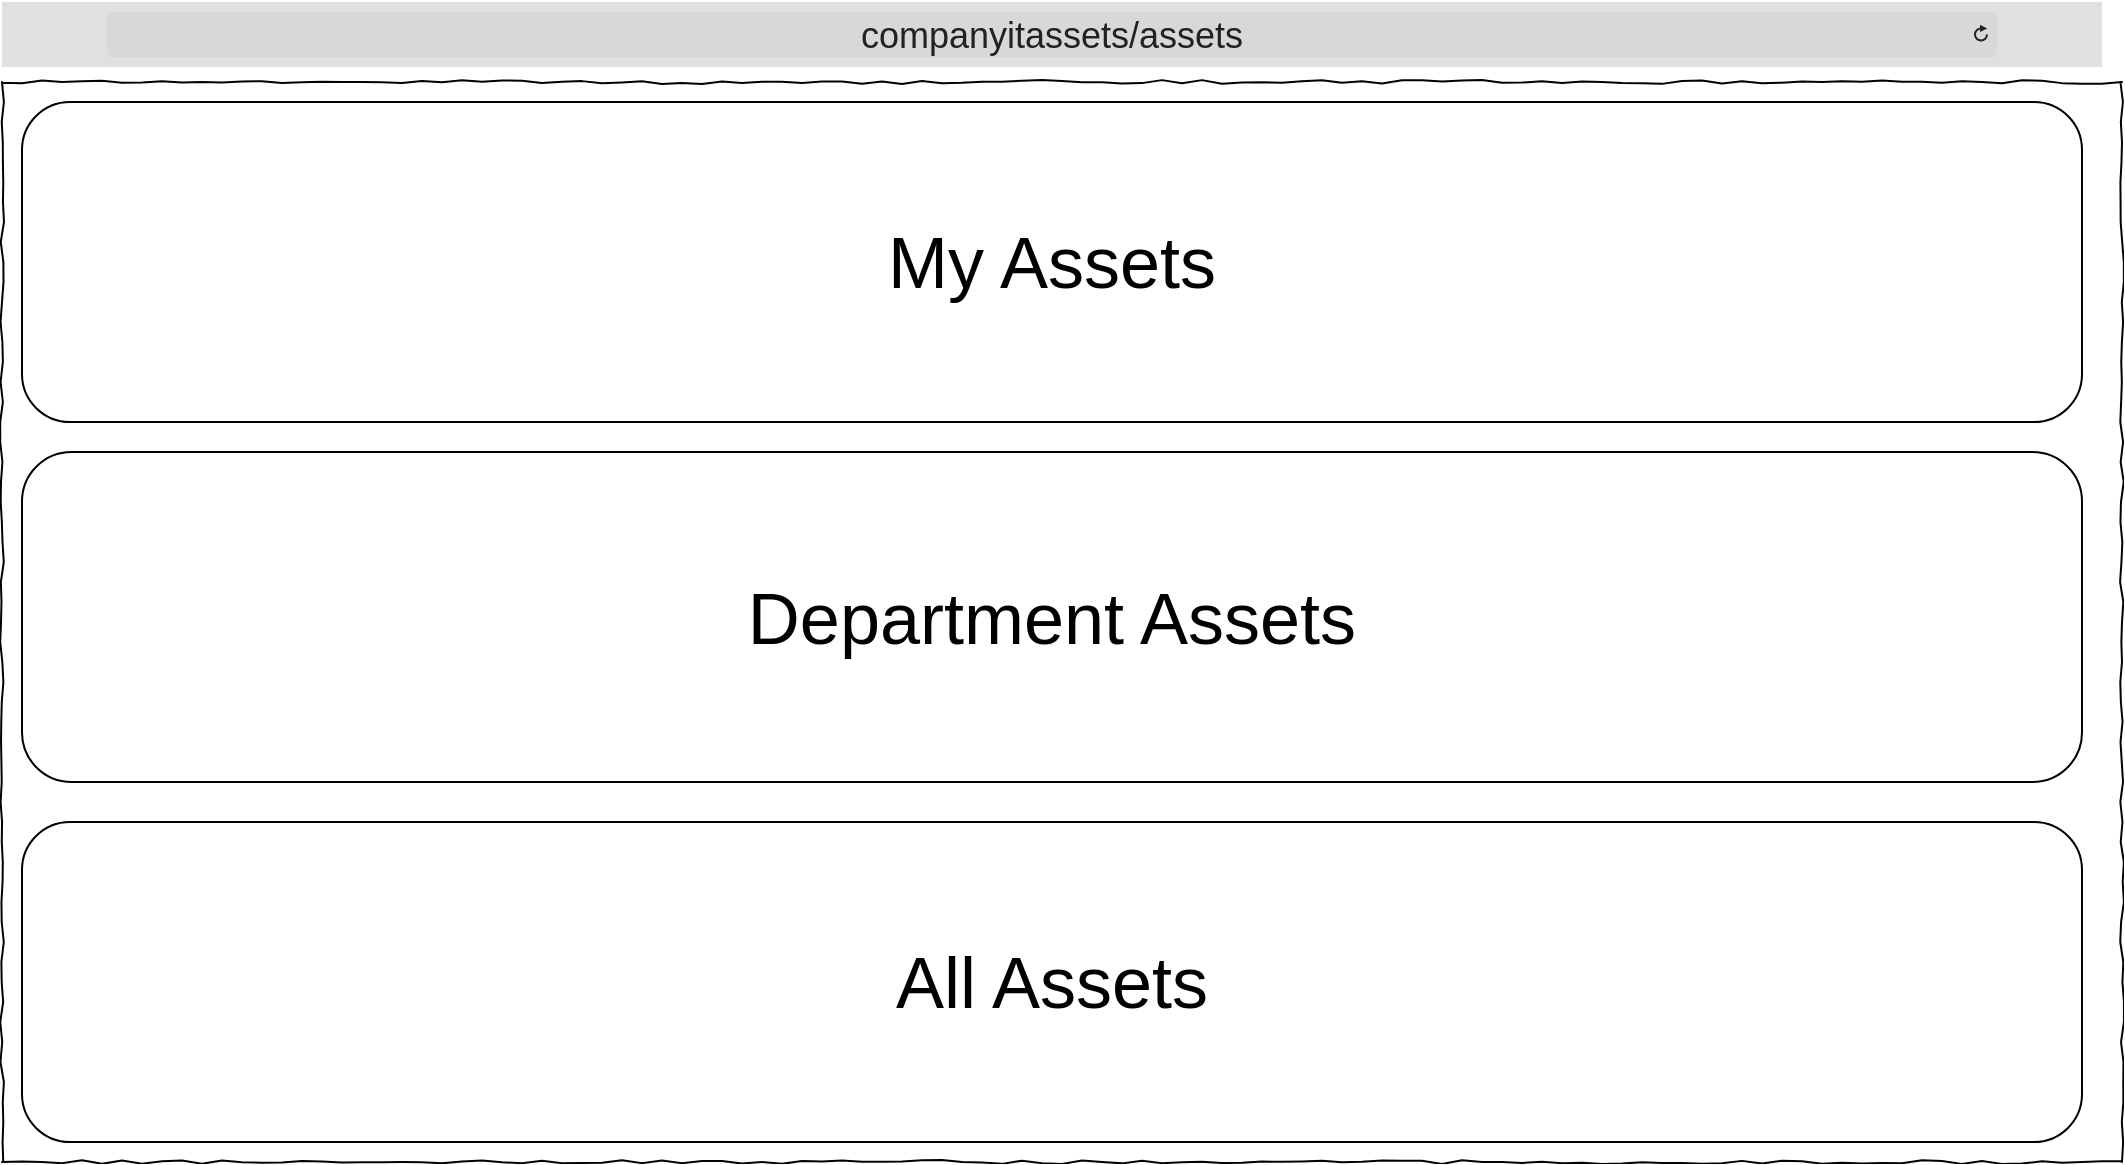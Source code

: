 <mxfile version="26.0.11">
  <diagram name="Page-1" id="03018318-947c-dd8e-b7a3-06fadd420f32">
    <mxGraphModel dx="3354" dy="1258" grid="1" gridSize="10" guides="1" tooltips="1" connect="1" arrows="1" fold="1" page="1" pageScale="1" pageWidth="1100" pageHeight="850" background="none" math="0" shadow="0">
      <root>
        <mxCell id="0" />
        <mxCell id="1" parent="0" />
        <mxCell id="677b7b8949515195-1" value="" style="whiteSpace=wrap;html=1;rounded=0;shadow=0;labelBackgroundColor=none;strokeColor=#000000;strokeWidth=1;fillColor=none;fontFamily=Verdana;fontSize=12;fontColor=#000000;align=center;comic=1;" parent="1" vertex="1">
          <mxGeometry x="20" y="40" width="1060" height="540" as="geometry" />
        </mxCell>
        <mxCell id="zX-MKMj06BqSPDNbv460-1" value="&lt;font style=&quot;font-size: 18px;&quot;&gt;companyitassets/assets&lt;/font&gt;" style="html=1;strokeWidth=1;shadow=0;dashed=0;shape=mxgraph.ios7ui.url;fillColor=#e0e0e0;strokeColor=#c0c0c0;buttonText=;strokeColor2=#222222;fontColor=#222222;fontSize=8;spacingTop=2;align=center;whiteSpace=wrap;" parent="1" vertex="1">
          <mxGeometry x="20" width="1050" height="32.5" as="geometry" />
        </mxCell>
        <mxCell id="q__RslD6Sh-QBpy7nE1z-1" value="&lt;font style=&quot;font-size: 36px;&quot;&gt;My Assets&lt;/font&gt;" style="rounded=1;whiteSpace=wrap;html=1;" vertex="1" parent="1">
          <mxGeometry x="30" y="50" width="1030" height="160" as="geometry" />
        </mxCell>
        <mxCell id="q__RslD6Sh-QBpy7nE1z-2" value="&lt;font style=&quot;font-size: 36px;&quot;&gt;Department Assets&lt;/font&gt;" style="rounded=1;whiteSpace=wrap;html=1;" vertex="1" parent="1">
          <mxGeometry x="30" y="225" width="1030" height="165" as="geometry" />
        </mxCell>
        <mxCell id="q__RslD6Sh-QBpy7nE1z-3" value="&lt;font style=&quot;font-size: 36px;&quot;&gt;All Assets&lt;/font&gt;" style="rounded=1;whiteSpace=wrap;html=1;" vertex="1" parent="1">
          <mxGeometry x="30" y="410" width="1030" height="160" as="geometry" />
        </mxCell>
      </root>
    </mxGraphModel>
  </diagram>
</mxfile>
